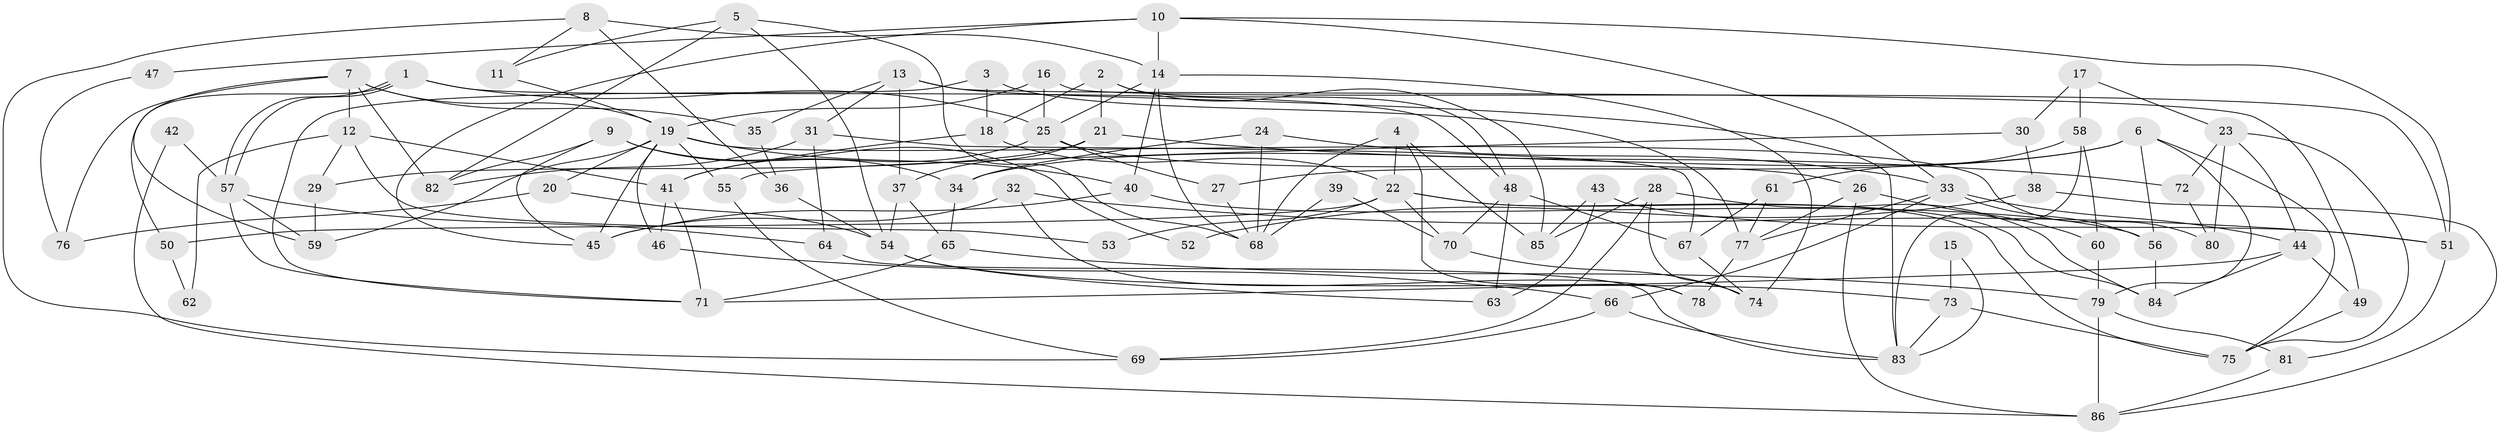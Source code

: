// coarse degree distribution, {12: 0.019230769230769232, 6: 0.09615384615384616, 9: 0.057692307692307696, 10: 0.038461538461538464, 11: 0.038461538461538464, 4: 0.23076923076923078, 3: 0.28846153846153844, 5: 0.09615384615384616, 7: 0.019230769230769232, 2: 0.11538461538461539}
// Generated by graph-tools (version 1.1) at 2025/50/03/04/25 22:50:57]
// undirected, 86 vertices, 172 edges
graph export_dot {
  node [color=gray90,style=filled];
  1;
  2;
  3;
  4;
  5;
  6;
  7;
  8;
  9;
  10;
  11;
  12;
  13;
  14;
  15;
  16;
  17;
  18;
  19;
  20;
  21;
  22;
  23;
  24;
  25;
  26;
  27;
  28;
  29;
  30;
  31;
  32;
  33;
  34;
  35;
  36;
  37;
  38;
  39;
  40;
  41;
  42;
  43;
  44;
  45;
  46;
  47;
  48;
  49;
  50;
  51;
  52;
  53;
  54;
  55;
  56;
  57;
  58;
  59;
  60;
  61;
  62;
  63;
  64;
  65;
  66;
  67;
  68;
  69;
  70;
  71;
  72;
  73;
  74;
  75;
  76;
  77;
  78;
  79;
  80;
  81;
  82;
  83;
  84;
  85;
  86;
  1 -- 25;
  1 -- 57;
  1 -- 57;
  1 -- 48;
  1 -- 50;
  2 -- 21;
  2 -- 48;
  2 -- 18;
  2 -- 85;
  3 -- 71;
  3 -- 77;
  3 -- 18;
  4 -- 78;
  4 -- 22;
  4 -- 68;
  4 -- 85;
  5 -- 54;
  5 -- 68;
  5 -- 11;
  5 -- 82;
  6 -- 79;
  6 -- 34;
  6 -- 27;
  6 -- 56;
  6 -- 75;
  7 -- 19;
  7 -- 59;
  7 -- 12;
  7 -- 35;
  7 -- 76;
  7 -- 82;
  8 -- 36;
  8 -- 14;
  8 -- 11;
  8 -- 69;
  9 -- 82;
  9 -- 45;
  9 -- 34;
  9 -- 52;
  10 -- 45;
  10 -- 33;
  10 -- 14;
  10 -- 47;
  10 -- 51;
  11 -- 19;
  12 -- 41;
  12 -- 29;
  12 -- 53;
  12 -- 62;
  13 -- 49;
  13 -- 83;
  13 -- 31;
  13 -- 35;
  13 -- 37;
  14 -- 40;
  14 -- 25;
  14 -- 68;
  14 -- 74;
  15 -- 73;
  15 -- 83;
  16 -- 25;
  16 -- 19;
  16 -- 51;
  17 -- 23;
  17 -- 58;
  17 -- 30;
  18 -- 22;
  18 -- 41;
  19 -- 46;
  19 -- 20;
  19 -- 40;
  19 -- 45;
  19 -- 55;
  19 -- 59;
  19 -- 80;
  20 -- 54;
  20 -- 76;
  21 -- 37;
  21 -- 29;
  21 -- 72;
  22 -- 75;
  22 -- 50;
  22 -- 53;
  22 -- 70;
  22 -- 84;
  23 -- 44;
  23 -- 80;
  23 -- 72;
  23 -- 75;
  24 -- 68;
  24 -- 34;
  24 -- 33;
  25 -- 27;
  25 -- 26;
  25 -- 41;
  26 -- 77;
  26 -- 60;
  26 -- 86;
  27 -- 68;
  28 -- 74;
  28 -- 85;
  28 -- 69;
  28 -- 84;
  29 -- 59;
  30 -- 55;
  30 -- 38;
  31 -- 82;
  31 -- 64;
  31 -- 67;
  32 -- 45;
  32 -- 51;
  32 -- 78;
  33 -- 56;
  33 -- 44;
  33 -- 66;
  33 -- 77;
  34 -- 65;
  35 -- 36;
  36 -- 54;
  37 -- 54;
  37 -- 65;
  38 -- 86;
  38 -- 52;
  39 -- 68;
  39 -- 70;
  40 -- 56;
  40 -- 45;
  41 -- 46;
  41 -- 71;
  42 -- 86;
  42 -- 57;
  43 -- 51;
  43 -- 85;
  43 -- 63;
  44 -- 84;
  44 -- 49;
  44 -- 71;
  46 -- 66;
  47 -- 76;
  48 -- 70;
  48 -- 63;
  48 -- 67;
  49 -- 75;
  50 -- 62;
  51 -- 81;
  54 -- 73;
  54 -- 63;
  55 -- 69;
  56 -- 84;
  57 -- 71;
  57 -- 59;
  57 -- 64;
  58 -- 83;
  58 -- 60;
  58 -- 61;
  60 -- 79;
  61 -- 67;
  61 -- 77;
  64 -- 83;
  65 -- 71;
  65 -- 79;
  66 -- 69;
  66 -- 83;
  67 -- 74;
  70 -- 74;
  72 -- 80;
  73 -- 83;
  73 -- 75;
  77 -- 78;
  79 -- 81;
  79 -- 86;
  81 -- 86;
}
